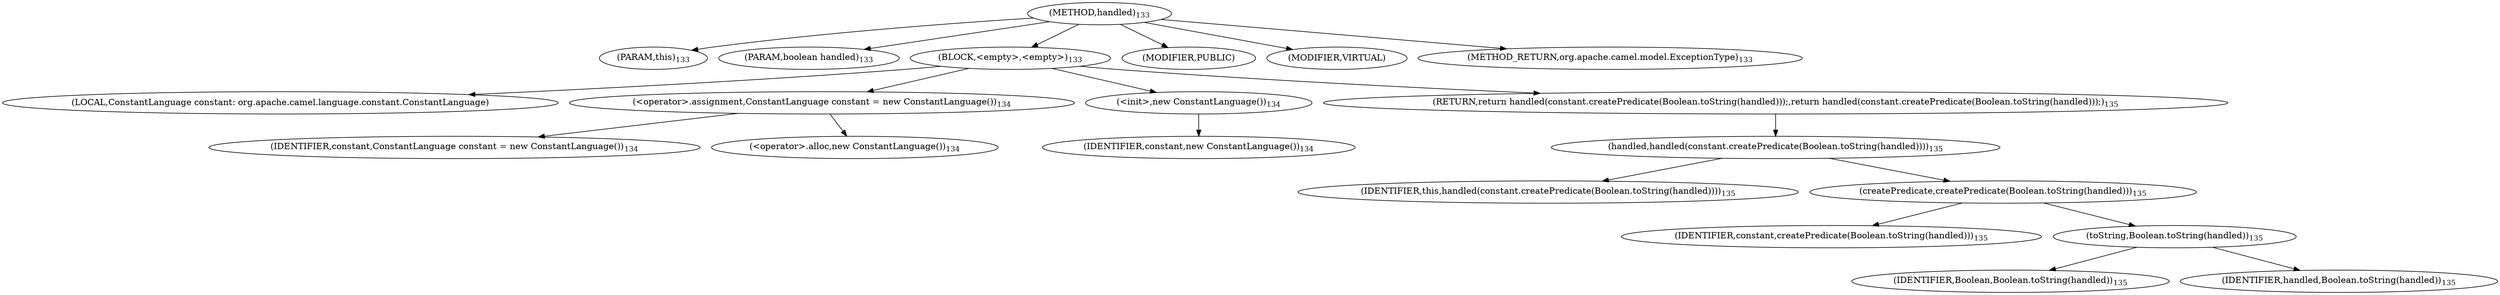 digraph "handled" {  
"395" [label = <(METHOD,handled)<SUB>133</SUB>> ]
"21" [label = <(PARAM,this)<SUB>133</SUB>> ]
"396" [label = <(PARAM,boolean handled)<SUB>133</SUB>> ]
"397" [label = <(BLOCK,&lt;empty&gt;,&lt;empty&gt;)<SUB>133</SUB>> ]
"19" [label = <(LOCAL,ConstantLanguage constant: org.apache.camel.language.constant.ConstantLanguage)> ]
"398" [label = <(&lt;operator&gt;.assignment,ConstantLanguage constant = new ConstantLanguage())<SUB>134</SUB>> ]
"399" [label = <(IDENTIFIER,constant,ConstantLanguage constant = new ConstantLanguage())<SUB>134</SUB>> ]
"400" [label = <(&lt;operator&gt;.alloc,new ConstantLanguage())<SUB>134</SUB>> ]
"401" [label = <(&lt;init&gt;,new ConstantLanguage())<SUB>134</SUB>> ]
"18" [label = <(IDENTIFIER,constant,new ConstantLanguage())<SUB>134</SUB>> ]
"402" [label = <(RETURN,return handled(constant.createPredicate(Boolean.toString(handled)));,return handled(constant.createPredicate(Boolean.toString(handled)));)<SUB>135</SUB>> ]
"403" [label = <(handled,handled(constant.createPredicate(Boolean.toString(handled))))<SUB>135</SUB>> ]
"20" [label = <(IDENTIFIER,this,handled(constant.createPredicate(Boolean.toString(handled))))<SUB>135</SUB>> ]
"404" [label = <(createPredicate,createPredicate(Boolean.toString(handled)))<SUB>135</SUB>> ]
"405" [label = <(IDENTIFIER,constant,createPredicate(Boolean.toString(handled)))<SUB>135</SUB>> ]
"406" [label = <(toString,Boolean.toString(handled))<SUB>135</SUB>> ]
"407" [label = <(IDENTIFIER,Boolean,Boolean.toString(handled))<SUB>135</SUB>> ]
"408" [label = <(IDENTIFIER,handled,Boolean.toString(handled))<SUB>135</SUB>> ]
"409" [label = <(MODIFIER,PUBLIC)> ]
"410" [label = <(MODIFIER,VIRTUAL)> ]
"411" [label = <(METHOD_RETURN,org.apache.camel.model.ExceptionType)<SUB>133</SUB>> ]
  "395" -> "21" 
  "395" -> "396" 
  "395" -> "397" 
  "395" -> "409" 
  "395" -> "410" 
  "395" -> "411" 
  "397" -> "19" 
  "397" -> "398" 
  "397" -> "401" 
  "397" -> "402" 
  "398" -> "399" 
  "398" -> "400" 
  "401" -> "18" 
  "402" -> "403" 
  "403" -> "20" 
  "403" -> "404" 
  "404" -> "405" 
  "404" -> "406" 
  "406" -> "407" 
  "406" -> "408" 
}
